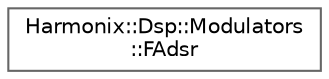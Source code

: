 digraph "Graphical Class Hierarchy"
{
 // INTERACTIVE_SVG=YES
 // LATEX_PDF_SIZE
  bgcolor="transparent";
  edge [fontname=Helvetica,fontsize=10,labelfontname=Helvetica,labelfontsize=10];
  node [fontname=Helvetica,fontsize=10,shape=box,height=0.2,width=0.4];
  rankdir="LR";
  Node0 [id="Node000000",label="Harmonix::Dsp::Modulators\l::FAdsr",height=0.2,width=0.4,color="grey40", fillcolor="white", style="filled",URL="$d0/d41/structHarmonix_1_1Dsp_1_1Modulators_1_1FAdsr.html",tooltip=" "];
}
